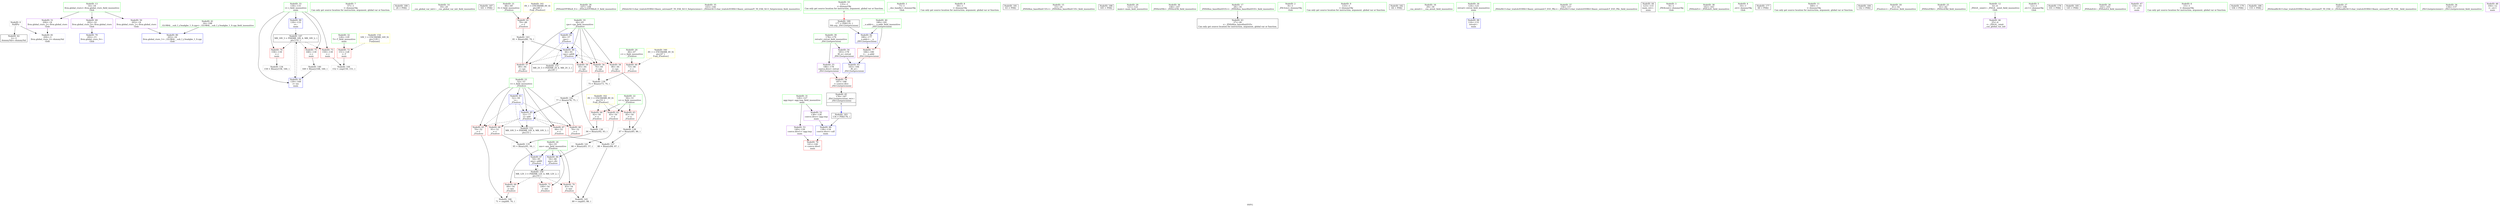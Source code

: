 digraph "SVFG" {
	label="SVFG";

	Node0x55feff2f2cb0 [shape=record,color=grey,label="{NodeID: 0\nNullPtr}"];
	Node0x55feff2f2cb0 -> Node0x55feff307830[style=solid];
	Node0x55feff2f2cb0 -> Node0x55feff30a950[style=solid];
	Node0x55feff30b0d0 [shape=record,color=blue,label="{NodeID: 90\n130\<--133\ni\<--\nmain\n}"];
	Node0x55feff30b0d0 -> Node0x55feff313a90[style=dashed];
	Node0x55feff305820 [shape=record,color=green,label="{NodeID: 7\n57\<--1\n\<--dummyObj\nCan only get source location for instruction, argument, global var or function.}"];
	Node0x55feff31df40 [shape=record,color=black,label="{NodeID: 180\n26 = PHI()\n}"];
	Node0x55feff305e70 [shape=record,color=green,label="{NodeID: 14\n19\<--20\n__cxx_global_var_init\<--__cxx_global_var_init_field_insensitive\n}"];
	Node0x55feff31e670 [shape=record,color=black,label="{NodeID: 187\n161 = PHI()\n}"];
	Node0x55feff306510 [shape=record,color=green,label="{NodeID: 21\n48\<--49\nf\<--f_field_insensitive\n_Z5solvev\n}"];
	Node0x55feff306510 -> Node0x55feff3098b0[style=solid];
	Node0x55feff306b50 [shape=record,color=green,label="{NodeID: 28\n107\<--108\n_ZNSolsEPFRSoS_E\<--_ZNSolsEPFRSoS_E_field_insensitive\n}"];
	Node0x55feff307190 [shape=record,color=green,label="{NodeID: 35\n143\<--144\n_ZStlsIcSt11char_traitsIcEERSt13basic_ostreamIT_T0_ES6_St13_Setprecision\<--_ZStlsIcSt11char_traitsIcEERSt13basic_ostreamIT_T0_ES6_St13_Setprecision_field_insensitive\n}"];
	Node0x55feff307830 [shape=record,color=black,label="{NodeID: 42\n2\<--3\ndummyVal\<--dummyVal\n}"];
	Node0x55feff308e60 [shape=record,color=purple,label="{NodeID: 49\n202\<--14\nllvm.global_ctors_0\<--llvm.global_ctors\nGlob }"];
	Node0x55feff308e60 -> Node0x55feff30a750[style=solid];
	Node0x55feff308740 [shape=record,color=grey,label="{NodeID: 139\n75 = Binary(73, 74, )\n}"];
	Node0x55feff308740 -> Node0x55feff308bc0[style=solid];
	Node0x55feff3094a0 [shape=record,color=red,label="{NodeID: 56\n74\<--44\n\<--cps\n_Z5solvev\n}"];
	Node0x55feff3094a0 -> Node0x55feff308740[style=solid];
	Node0x55feff30f810 [shape=record,color=grey,label="{NodeID: 146\n71 = cmp(69, 70, )\n}"];
	Node0x55feff309a50 [shape=record,color=red,label="{NodeID: 63\n85\<--50\n\<--x\n_Z5solvev\n}"];
	Node0x55feff309a50 -> Node0x55feff3085c0[style=solid];
	Node0x55feff30a000 [shape=record,color=red,label="{NodeID: 70\n83\<--54\n\<--ans\n_Z5solvev\n}"];
	Node0x55feff30a000 -> Node0x55feff30f690[style=solid];
	Node0x55feff316950 [shape=record,color=yellow,style=double,label="{NodeID: 160\n4V_1 = ENCHI(MR_4V_0)\npts\{47 \}\nFun[_Z5solvev]}"];
	Node0x55feff316950 -> Node0x55feff3097e0[style=dashed];
	Node0x55feff30a5b0 [shape=record,color=red,label="{NodeID: 77\n184\<--180\n\<--__n.addr\n_ZSt12setprecisioni\n}"];
	Node0x55feff30a5b0 -> Node0x55feff30b340[style=solid];
	Node0x55feff30abf0 [shape=record,color=blue,label="{NodeID: 84\n54\<--66\nans\<--div\n_Z5solvev\n}"];
	Node0x55feff30abf0 -> Node0x55feff314990[style=dashed];
	Node0x55feff304a00 [shape=record,color=green,label="{NodeID: 1\n7\<--1\n__dso_handle\<--dummyObj\nGlob }"];
	Node0x55feff30b1a0 [shape=record,color=blue,label="{NodeID: 91\n130\<--169\ni\<--inc\nmain\n}"];
	Node0x55feff30b1a0 -> Node0x55feff313a90[style=dashed];
	Node0x55feff3058b0 [shape=record,color=green,label="{NodeID: 8\n59\<--1\n\<--dummyObj\nCan only get source location for instruction, argument, global var or function.}"];
	Node0x55feff31e010 [shape=record,color=black,label="{NodeID: 181\n63 = PHI()\n}"];
	Node0x55feff305f70 [shape=record,color=green,label="{NodeID: 15\n23\<--24\n_ZNSt8ios_base4InitC1Ev\<--_ZNSt8ios_base4InitC1Ev_field_insensitive\n}"];
	Node0x55feff31e770 [shape=record,color=black,label="{NodeID: 188\n165 = PHI()\n}"];
	Node0x55feff3065e0 [shape=record,color=green,label="{NodeID: 22\n50\<--51\nx\<--x_field_insensitive\n_Z5solvev\n}"];
	Node0x55feff3065e0 -> Node0x55feff309980[style=solid];
	Node0x55feff3065e0 -> Node0x55feff309a50[style=solid];
	Node0x55feff3065e0 -> Node0x55feff309b20[style=solid];
	Node0x55feff306c50 [shape=record,color=green,label="{NodeID: 29\n121\<--122\nmain\<--main_field_insensitive\n}"];
	Node0x55feff307290 [shape=record,color=green,label="{NodeID: 36\n146\<--147\n_ZNSirsERi\<--_ZNSirsERi_field_insensitive\n}"];
	Node0x55feff307930 [shape=record,color=black,label="{NodeID: 43\n27\<--28\n\<--_ZNSt8ios_base4InitD1Ev\nCan only get source location for instruction, argument, global var or function.}"];
	Node0x55feff308f60 [shape=record,color=purple,label="{NodeID: 50\n203\<--14\nllvm.global_ctors_1\<--llvm.global_ctors\nGlob }"];
	Node0x55feff308f60 -> Node0x55feff30a850[style=solid];
	Node0x55feff3088c0 [shape=record,color=grey,label="{NodeID: 140\n169 = Binary(168, 160, )\n}"];
	Node0x55feff3088c0 -> Node0x55feff30b1a0[style=solid];
	Node0x55feff309570 [shape=record,color=red,label="{NodeID: 57\n80\<--44\n\<--cps\n_Z5solvev\n}"];
	Node0x55feff309570 -> Node0x55feff30f3d0[style=solid];
	Node0x55feff313a90 [shape=record,color=black,label="{NodeID: 147\nMR_18V_3 = PHI(MR_18V_4, MR_18V_2, )\npts\{131 \}\n}"];
	Node0x55feff313a90 -> Node0x55feff30a270[style=dashed];
	Node0x55feff313a90 -> Node0x55feff30a340[style=dashed];
	Node0x55feff313a90 -> Node0x55feff30a410[style=dashed];
	Node0x55feff313a90 -> Node0x55feff30b1a0[style=dashed];
	Node0x55feff309b20 [shape=record,color=red,label="{NodeID: 64\n92\<--50\n\<--x\n_Z5solvev\n}"];
	Node0x55feff309b20 -> Node0x55feff30e100[style=solid];
	Node0x55feff3163b0 [shape=record,color=yellow,style=double,label="{NodeID: 154\n16V_1 = ENCHI(MR_16V_0)\npts\{129 \}\nFun[main]}"];
	Node0x55feff3163b0 -> Node0x55feff30a1a0[style=dashed];
	Node0x55feff30a0d0 [shape=record,color=red,label="{NodeID: 71\n100\<--54\n\<--ans\n_Z5solvev\n}"];
	Node0x55feff316a30 [shape=record,color=yellow,style=double,label="{NodeID: 161\n6V_1 = ENCHI(MR_6V_0)\npts\{49 \}\nFun[_Z5solvev]}"];
	Node0x55feff316a30 -> Node0x55feff3098b0[style=dashed];
	Node0x55feff30a680 [shape=record,color=red,label="{NodeID: 78\n187\<--186\n\<--coerce.dive\n_ZSt12setprecisioni\n}"];
	Node0x55feff30a680 -> Node0x55feff307b00[style=solid];
	Node0x55feff30acc0 [shape=record,color=blue,label="{NodeID: 85\n52\<--77\nt\<--add\n_Z5solvev\n}"];
	Node0x55feff30acc0 -> Node0x55feff309bf0[style=dashed];
	Node0x55feff30acc0 -> Node0x55feff309cc0[style=dashed];
	Node0x55feff30acc0 -> Node0x55feff309d90[style=dashed];
	Node0x55feff30acc0 -> Node0x55feff309e60[style=dashed];
	Node0x55feff30acc0 -> Node0x55feff30acc0[style=dashed];
	Node0x55feff30acc0 -> Node0x55feff315390[style=dashed];
	Node0x55feff304a90 [shape=record,color=green,label="{NodeID: 2\n8\<--1\n_ZSt3cin\<--dummyObj\nGlob }"];
	Node0x55feff30b270 [shape=record,color=blue,label="{NodeID: 92\n180\<--177\n__n.addr\<--__n\n_ZSt12setprecisioni\n}"];
	Node0x55feff30b270 -> Node0x55feff30a5b0[style=dashed];
	Node0x55feff305970 [shape=record,color=green,label="{NodeID: 9\n133\<--1\n\<--dummyObj\nCan only get source location for instruction, argument, global var or function.}"];
	Node0x55feff31e170 [shape=record,color=black,label="{NodeID: 182\n64 = PHI()\n}"];
	Node0x55feff306070 [shape=record,color=green,label="{NodeID: 16\n29\<--30\n__cxa_atexit\<--__cxa_atexit_field_insensitive\n}"];
	Node0x55feff31e840 [shape=record,color=black,label="{NodeID: 189\n177 = PHI(135, )\n0th arg _ZSt12setprecisioni }"];
	Node0x55feff31e840 -> Node0x55feff30b270[style=solid];
	Node0x55feff3066b0 [shape=record,color=green,label="{NodeID: 23\n52\<--53\nt\<--t_field_insensitive\n_Z5solvev\n}"];
	Node0x55feff3066b0 -> Node0x55feff309bf0[style=solid];
	Node0x55feff3066b0 -> Node0x55feff309cc0[style=solid];
	Node0x55feff3066b0 -> Node0x55feff309d90[style=solid];
	Node0x55feff3066b0 -> Node0x55feff309e60[style=solid];
	Node0x55feff3066b0 -> Node0x55feff30ab20[style=solid];
	Node0x55feff3066b0 -> Node0x55feff30acc0[style=solid];
	Node0x55feff306d50 [shape=record,color=green,label="{NodeID: 30\n124\<--125\nretval\<--retval_field_insensitive\nmain\n}"];
	Node0x55feff306d50 -> Node0x55feff30af30[style=solid];
	Node0x55feff307390 [shape=record,color=green,label="{NodeID: 37\n156\<--157\n_ZStlsISt11char_traitsIcEERSt13basic_ostreamIcT_ES5_PKc\<--_ZStlsISt11char_traitsIcEERSt13basic_ostreamIcT_ES5_PKc_field_insensitive\n}"];
	Node0x55feff307a30 [shape=record,color=black,label="{NodeID: 44\n123\<--133\nmain_ret\<--\nmain\n}"];
	Node0x55feff30de00 [shape=record,color=grey,label="{NodeID: 134\n159 = Binary(158, 160, )\n}"];
	Node0x55feff309060 [shape=record,color=purple,label="{NodeID: 51\n204\<--14\nllvm.global_ctors_2\<--llvm.global_ctors\nGlob }"];
	Node0x55feff309060 -> Node0x55feff30a950[style=solid];
	Node0x55feff308a40 [shape=record,color=grey,label="{NodeID: 141\n66 = Binary(65, 57, )\n}"];
	Node0x55feff308a40 -> Node0x55feff30abf0[style=solid];
	Node0x55feff309640 [shape=record,color=red,label="{NodeID: 58\n86\<--44\n\<--cps\n_Z5solvev\n}"];
	Node0x55feff309640 -> Node0x55feff3085c0[style=solid];
	Node0x55feff309bf0 [shape=record,color=red,label="{NodeID: 65\n70\<--52\n\<--t\n_Z5solvev\n}"];
	Node0x55feff309bf0 -> Node0x55feff30f810[style=solid];
	Node0x55feff30a1a0 [shape=record,color=red,label="{NodeID: 72\n151\<--128\n\<--T\nmain\n}"];
	Node0x55feff30a1a0 -> Node0x55feff30f510[style=solid];
	Node0x55feff316b10 [shape=record,color=yellow,style=double,label="{NodeID: 162\n8V_1 = ENCHI(MR_8V_0)\npts\{51 \}\nFun[_Z5solvev]}"];
	Node0x55feff316b10 -> Node0x55feff309980[style=dashed];
	Node0x55feff316b10 -> Node0x55feff309a50[style=dashed];
	Node0x55feff316b10 -> Node0x55feff309b20[style=dashed];
	Node0x55feff30a750 [shape=record,color=blue,label="{NodeID: 79\n202\<--15\nllvm.global_ctors_0\<--\nGlob }"];
	Node0x55feff30ad90 [shape=record,color=blue,label="{NodeID: 86\n44\<--81\ncps\<--add4\n_Z5solvev\n}"];
	Node0x55feff30ad90 -> Node0x55feff3094a0[style=dashed];
	Node0x55feff30ad90 -> Node0x55feff309570[style=dashed];
	Node0x55feff30ad90 -> Node0x55feff309640[style=dashed];
	Node0x55feff30ad90 -> Node0x55feff309710[style=dashed];
	Node0x55feff30ad90 -> Node0x55feff30ad90[style=dashed];
	Node0x55feff30ad90 -> Node0x55feff314e90[style=dashed];
	Node0x55feff304de0 [shape=record,color=green,label="{NodeID: 3\n9\<--1\n_ZSt4cout\<--dummyObj\nGlob }"];
	Node0x55feff30b340 [shape=record,color=blue,label="{NodeID: 93\n183\<--184\n_M_n\<--\n_ZSt12setprecisioni\n}"];
	Node0x55feff30b340 -> Node0x55feff30a680[style=dashed];
	Node0x55feff305a70 [shape=record,color=green,label="{NodeID: 10\n135\<--1\n\<--dummyObj\nCan only get source location for instruction, argument, global var or function.|{<s0>8}}"];
	Node0x55feff305a70:s0 -> Node0x55feff31e840[style=solid,color=red];
	Node0x55feff31e240 [shape=record,color=black,label="{NodeID: 183\n134 = PHI(176, )\n}"];
	Node0x55feff31e240 -> Node0x55feff30b000[style=solid];
	Node0x55feff306170 [shape=record,color=green,label="{NodeID: 17\n28\<--34\n_ZNSt8ios_base4InitD1Ev\<--_ZNSt8ios_base4InitD1Ev_field_insensitive\n}"];
	Node0x55feff306170 -> Node0x55feff307930[style=solid];
	Node0x55feff306780 [shape=record,color=green,label="{NodeID: 24\n54\<--55\nans\<--ans_field_insensitive\n_Z5solvev\n}"];
	Node0x55feff306780 -> Node0x55feff309f30[style=solid];
	Node0x55feff306780 -> Node0x55feff30a000[style=solid];
	Node0x55feff306780 -> Node0x55feff30a0d0[style=solid];
	Node0x55feff306780 -> Node0x55feff30abf0[style=solid];
	Node0x55feff306780 -> Node0x55feff30ae60[style=solid];
	Node0x55feff306e20 [shape=record,color=green,label="{NodeID: 31\n126\<--127\nagg.tmp\<--agg.tmp_field_insensitive\nmain\n}"];
	Node0x55feff306e20 -> Node0x55feff309160[style=solid];
	Node0x55feff306e20 -> Node0x55feff309230[style=solid];
	Node0x55feff307490 [shape=record,color=green,label="{NodeID: 38\n162\<--163\n_ZNSolsEi\<--_ZNSolsEi_field_insensitive\n}"];
	Node0x55feff307b00 [shape=record,color=black,label="{NodeID: 45\n176\<--187\n_ZSt12setprecisioni_ret\<--\n_ZSt12setprecisioni\n|{<s0>8}}"];
	Node0x55feff307b00:s0 -> Node0x55feff31e240[style=solid,color=blue];
	Node0x55feff30df80 [shape=record,color=grey,label="{NodeID: 135\n95 = Binary(91, 94, )\n}"];
	Node0x55feff30df80 -> Node0x55feff30ae60[style=solid];
	Node0x55feff309160 [shape=record,color=purple,label="{NodeID: 52\n138\<--126\ncoerce.dive\<--agg.tmp\nmain\n}"];
	Node0x55feff309160 -> Node0x55feff30b000[style=solid];
	Node0x55feff308bc0 [shape=record,color=grey,label="{NodeID: 142\n77 = Binary(76, 75, )\n}"];
	Node0x55feff308bc0 -> Node0x55feff30acc0[style=solid];
	Node0x55feff309710 [shape=record,color=red,label="{NodeID: 59\n93\<--44\n\<--cps\n_Z5solvev\n}"];
	Node0x55feff309710 -> Node0x55feff30e100[style=solid];
	Node0x55feff309cc0 [shape=record,color=red,label="{NodeID: 66\n76\<--52\n\<--t\n_Z5solvev\n}"];
	Node0x55feff309cc0 -> Node0x55feff308bc0[style=solid];
	Node0x55feff30a270 [shape=record,color=red,label="{NodeID: 73\n150\<--130\n\<--i\nmain\n}"];
	Node0x55feff30a270 -> Node0x55feff30f510[style=solid];
	Node0x55feff30a850 [shape=record,color=blue,label="{NodeID: 80\n203\<--16\nllvm.global_ctors_1\<--_GLOBAL__sub_I_y3eadgbe_1_0.cpp\nGlob }"];
	Node0x55feff30ae60 [shape=record,color=blue,label="{NodeID: 87\n54\<--95\nans\<--add9\n_Z5solvev\n}"];
	Node0x55feff30ae60 -> Node0x55feff314990[style=dashed];
	Node0x55feff304e70 [shape=record,color=green,label="{NodeID: 4\n10\<--1\n.str\<--dummyObj\nGlob }"];
	Node0x55feff31d5f0 [shape=record,color=black,label="{NodeID: 177\n60 = PHI()\n}"];
	Node0x55feff305b70 [shape=record,color=green,label="{NodeID: 11\n160\<--1\n\<--dummyObj\nCan only get source location for instruction, argument, global var or function.}"];
	Node0x55feff31e400 [shape=record,color=black,label="{NodeID: 184\n142 = PHI()\n}"];
	Node0x55feff306270 [shape=record,color=green,label="{NodeID: 18\n41\<--42\n_Z5solvev\<--_Z5solvev_field_insensitive\n}"];
	Node0x55feff306850 [shape=record,color=green,label="{NodeID: 25\n61\<--62\n_ZNSirsERd\<--_ZNSirsERd_field_insensitive\n}"];
	Node0x55feff306ef0 [shape=record,color=green,label="{NodeID: 32\n128\<--129\nT\<--T_field_insensitive\nmain\n}"];
	Node0x55feff306ef0 -> Node0x55feff30a1a0[style=solid];
	Node0x55feff307590 [shape=record,color=green,label="{NodeID: 39\n178\<--179\nretval\<--retval_field_insensitive\n_ZSt12setprecisioni\n}"];
	Node0x55feff307590 -> Node0x55feff309300[style=solid];
	Node0x55feff307590 -> Node0x55feff3093d0[style=solid];
	Node0x55feff307bd0 [shape=record,color=purple,label="{NodeID: 46\n25\<--4\n\<--_ZStL8__ioinit\n__cxx_global_var_init\n}"];
	Node0x55feff30e100 [shape=record,color=grey,label="{NodeID: 136\n94 = Binary(92, 93, )\n}"];
	Node0x55feff30e100 -> Node0x55feff30df80[style=solid];
	Node0x55feff309230 [shape=record,color=purple,label="{NodeID: 53\n140\<--126\ncoerce.dive1\<--agg.tmp\nmain\n}"];
	Node0x55feff309230 -> Node0x55feff30a4e0[style=solid];
	Node0x55feff30f3d0 [shape=record,color=grey,label="{NodeID: 143\n81 = Binary(80, 79, )\n}"];
	Node0x55feff30f3d0 -> Node0x55feff30ad90[style=solid];
	Node0x55feff3097e0 [shape=record,color=red,label="{NodeID: 60\n73\<--46\n\<--c\n_Z5solvev\n}"];
	Node0x55feff3097e0 -> Node0x55feff308740[style=solid];
	Node0x55feff314990 [shape=record,color=black,label="{NodeID: 150\nMR_12V_3 = PHI(MR_12V_4, MR_12V_2, )\npts\{55 \}\n}"];
	Node0x55feff314990 -> Node0x55feff309f30[style=dashed];
	Node0x55feff314990 -> Node0x55feff30a000[style=dashed];
	Node0x55feff314990 -> Node0x55feff30a0d0[style=dashed];
	Node0x55feff314990 -> Node0x55feff30ae60[style=dashed];
	Node0x55feff309d90 [shape=record,color=red,label="{NodeID: 67\n84\<--52\n\<--t\n_Z5solvev\n}"];
	Node0x55feff309d90 -> Node0x55feff30e280[style=solid];
	Node0x55feff30a340 [shape=record,color=red,label="{NodeID: 74\n158\<--130\n\<--i\nmain\n}"];
	Node0x55feff30a340 -> Node0x55feff30de00[style=solid];
	Node0x55feff30a950 [shape=record,color=blue, style = dotted,label="{NodeID: 81\n204\<--3\nllvm.global_ctors_2\<--dummyVal\nGlob }"];
	Node0x55feff30af30 [shape=record,color=blue,label="{NodeID: 88\n124\<--133\nretval\<--\nmain\n}"];
	Node0x55feff304f00 [shape=record,color=green,label="{NodeID: 5\n12\<--1\n.str.1\<--dummyObj\nGlob }"];
	Node0x55feff11f2d0 [shape=record,color=black,label="{NodeID: 178\n101 = PHI()\n}"];
	Node0x55feff305c70 [shape=record,color=green,label="{NodeID: 12\n4\<--6\n_ZStL8__ioinit\<--_ZStL8__ioinit_field_insensitive\nGlob }"];
	Node0x55feff305c70 -> Node0x55feff307bd0[style=solid];
	Node0x55feff31e4d0 [shape=record,color=black,label="{NodeID: 185\n145 = PHI()\n}"];
	Node0x55feff306370 [shape=record,color=green,label="{NodeID: 19\n44\<--45\ncps\<--cps_field_insensitive\n_Z5solvev\n}"];
	Node0x55feff306370 -> Node0x55feff3094a0[style=solid];
	Node0x55feff306370 -> Node0x55feff309570[style=solid];
	Node0x55feff306370 -> Node0x55feff309640[style=solid];
	Node0x55feff306370 -> Node0x55feff309710[style=solid];
	Node0x55feff306370 -> Node0x55feff30aa50[style=solid];
	Node0x55feff306370 -> Node0x55feff30ad90[style=solid];
	Node0x55feff306950 [shape=record,color=green,label="{NodeID: 26\n102\<--103\n_ZNSolsEd\<--_ZNSolsEd_field_insensitive\n}"];
	Node0x55feff306fc0 [shape=record,color=green,label="{NodeID: 33\n130\<--131\ni\<--i_field_insensitive\nmain\n}"];
	Node0x55feff306fc0 -> Node0x55feff30a270[style=solid];
	Node0x55feff306fc0 -> Node0x55feff30a340[style=solid];
	Node0x55feff306fc0 -> Node0x55feff30a410[style=solid];
	Node0x55feff306fc0 -> Node0x55feff30b0d0[style=solid];
	Node0x55feff306fc0 -> Node0x55feff30b1a0[style=solid];
	Node0x55feff307660 [shape=record,color=green,label="{NodeID: 40\n180\<--181\n__n.addr\<--__n.addr_field_insensitive\n_ZSt12setprecisioni\n}"];
	Node0x55feff307660 -> Node0x55feff30a5b0[style=solid];
	Node0x55feff307660 -> Node0x55feff30b270[style=solid];
	Node0x55feff307ca0 [shape=record,color=purple,label="{NodeID: 47\n154\<--10\n\<--.str\nmain\n}"];
	Node0x55feff30e280 [shape=record,color=grey,label="{NodeID: 137\n88 = Binary(84, 87, )\n}"];
	Node0x55feff30e280 -> Node0x55feff30f690[style=solid];
	Node0x55feff309300 [shape=record,color=purple,label="{NodeID: 54\n183\<--178\n_M_n\<--retval\n_ZSt12setprecisioni\n}"];
	Node0x55feff309300 -> Node0x55feff30b340[style=solid];
	Node0x55feff30f510 [shape=record,color=grey,label="{NodeID: 144\n152 = cmp(150, 151, )\n}"];
	Node0x55feff3098b0 [shape=record,color=red,label="{NodeID: 61\n79\<--48\n\<--f\n_Z5solvev\n}"];
	Node0x55feff3098b0 -> Node0x55feff30f3d0[style=solid];
	Node0x55feff314e90 [shape=record,color=black,label="{NodeID: 151\nMR_2V_5 = PHI(MR_2V_4, MR_2V_3, )\npts\{45 \}\n}"];
	Node0x55feff309e60 [shape=record,color=red,label="{NodeID: 68\n91\<--52\n\<--t\n_Z5solvev\n}"];
	Node0x55feff309e60 -> Node0x55feff30df80[style=solid];
	Node0x55feff30a410 [shape=record,color=red,label="{NodeID: 75\n168\<--130\n\<--i\nmain\n}"];
	Node0x55feff30a410 -> Node0x55feff3088c0[style=solid];
	Node0x55feff30aa50 [shape=record,color=blue,label="{NodeID: 82\n44\<--57\ncps\<--\n_Z5solvev\n}"];
	Node0x55feff30aa50 -> Node0x55feff3094a0[style=dashed];
	Node0x55feff30aa50 -> Node0x55feff309570[style=dashed];
	Node0x55feff30aa50 -> Node0x55feff30ad90[style=dashed];
	Node0x55feff30aa50 -> Node0x55feff314e90[style=dashed];
	Node0x55feff30b000 [shape=record,color=blue,label="{NodeID: 89\n138\<--134\ncoerce.dive\<--call\nmain\n}"];
	Node0x55feff30b000 -> Node0x55feff30a4e0[style=dashed];
	Node0x55feff305790 [shape=record,color=green,label="{NodeID: 6\n15\<--1\n\<--dummyObj\nCan only get source location for instruction, argument, global var or function.}"];
	Node0x55feff31de70 [shape=record,color=black,label="{NodeID: 179\n104 = PHI()\n}"];
	Node0x55feff305d70 [shape=record,color=green,label="{NodeID: 13\n14\<--18\nllvm.global_ctors\<--llvm.global_ctors_field_insensitive\nGlob }"];
	Node0x55feff305d70 -> Node0x55feff308e60[style=solid];
	Node0x55feff305d70 -> Node0x55feff308f60[style=solid];
	Node0x55feff305d70 -> Node0x55feff309060[style=solid];
	Node0x55feff31e5a0 [shape=record,color=black,label="{NodeID: 186\n155 = PHI()\n}"];
	Node0x55feff306440 [shape=record,color=green,label="{NodeID: 20\n46\<--47\nc\<--c_field_insensitive\n_Z5solvev\n}"];
	Node0x55feff306440 -> Node0x55feff3097e0[style=solid];
	Node0x55feff306a50 [shape=record,color=green,label="{NodeID: 27\n105\<--106\n_ZSt4endlIcSt11char_traitsIcEERSt13basic_ostreamIT_T0_ES6_\<--_ZSt4endlIcSt11char_traitsIcEERSt13basic_ostreamIT_T0_ES6__field_insensitive\n}"];
	Node0x55feff307090 [shape=record,color=green,label="{NodeID: 34\n136\<--137\n_ZSt12setprecisioni\<--_ZSt12setprecisioni_field_insensitive\n}"];
	Node0x55feff307730 [shape=record,color=green,label="{NodeID: 41\n16\<--198\n_GLOBAL__sub_I_y3eadgbe_1_0.cpp\<--_GLOBAL__sub_I_y3eadgbe_1_0.cpp_field_insensitive\n}"];
	Node0x55feff307730 -> Node0x55feff30a850[style=solid];
	Node0x55feff308d90 [shape=record,color=purple,label="{NodeID: 48\n164\<--12\n\<--.str.1\nmain\n}"];
	Node0x55feff3085c0 [shape=record,color=grey,label="{NodeID: 138\n87 = Binary(85, 86, )\n}"];
	Node0x55feff3085c0 -> Node0x55feff30e280[style=solid];
	Node0x55feff3093d0 [shape=record,color=purple,label="{NodeID: 55\n186\<--178\ncoerce.dive\<--retval\n_ZSt12setprecisioni\n}"];
	Node0x55feff3093d0 -> Node0x55feff30a680[style=solid];
	Node0x55feff30f690 [shape=record,color=grey,label="{NodeID: 145\n89 = cmp(83, 88, )\n}"];
	Node0x55feff309980 [shape=record,color=red,label="{NodeID: 62\n65\<--50\n\<--x\n_Z5solvev\n}"];
	Node0x55feff309980 -> Node0x55feff308a40[style=solid];
	Node0x55feff315390 [shape=record,color=black,label="{NodeID: 152\nMR_10V_5 = PHI(MR_10V_4, MR_10V_3, )\npts\{53 \}\n}"];
	Node0x55feff309f30 [shape=record,color=red,label="{NodeID: 69\n69\<--54\n\<--ans\n_Z5solvev\n}"];
	Node0x55feff309f30 -> Node0x55feff30f810[style=solid];
	Node0x55feff30a4e0 [shape=record,color=red,label="{NodeID: 76\n141\<--140\n\<--coerce.dive1\nmain\n}"];
	Node0x55feff30ab20 [shape=record,color=blue,label="{NodeID: 83\n52\<--59\nt\<--\n_Z5solvev\n}"];
	Node0x55feff30ab20 -> Node0x55feff309bf0[style=dashed];
	Node0x55feff30ab20 -> Node0x55feff309cc0[style=dashed];
	Node0x55feff30ab20 -> Node0x55feff30acc0[style=dashed];
	Node0x55feff30ab20 -> Node0x55feff315390[style=dashed];
}
